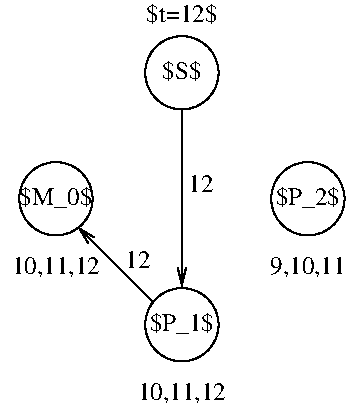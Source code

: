 #FIG 3.2  Produced by xfig version 3.2.6a
Landscape
Center
Metric
Letter
100.00
Single
-2
1200 2
1 3 0 1 0 7 55 -1 20 0.000 1 0.0000 900 900 262 262 900 900 1162 900
1 3 0 1 0 7 55 -1 20 0.000 1 0.0000 0 1800 262 262 0 1800 262 1800
1 3 0 1 0 7 55 -1 20 0.000 1 0.0000 1800 1800 262 262 1800 1800 2062 1800
1 3 0 1 0 7 55 -1 20 0.000 1 0.0000 900 2700 262 262 900 2700 1162 2700
2 1 0 1 0 7 60 -1 -1 0.000 0 0 -1 1 0 2
	0 0 1.00 60.00 120.00
	 877 2722 157 2002
2 1 0 1 0 7 60 -1 -1 0.000 0 0 -1 1 0 2
	0 0 1.00 60.00 120.00
	 900 900 900 2430
4 1 0 50 -1 0 12 0.0000 6 210 1185 0 1845 $M_0$\001
4 1 0 50 -1 0 12 0.0000 6 210 1110 900 2745 $P_1$\001
4 1 0 50 -1 0 12 0.0000 6 210 900 900 945 $S$\001
4 1 0 50 -1 0 12 0.0000 6 210 1110 1800 1845 $P_2$\001
4 1 0 50 -1 0 12 0.0000 6 180 750 0 2340 10,11,12\001
4 1 0 50 -1 0 12 0.0000 6 180 645 1800 2340 9,10,11\001
4 1 0 50 -1 0 12 0.0000 6 180 600 900 540 $t=12$\001
4 1 0 50 -1 0 12 0.0000 6 180 750 900 3240 10,11,12\001
4 1 0 50 -1 0 12 0.0000 6 150 210 1035 1755 12\001
4 1 0 50 -1 0 12 0.0000 6 150 210 585 2295 12\001
